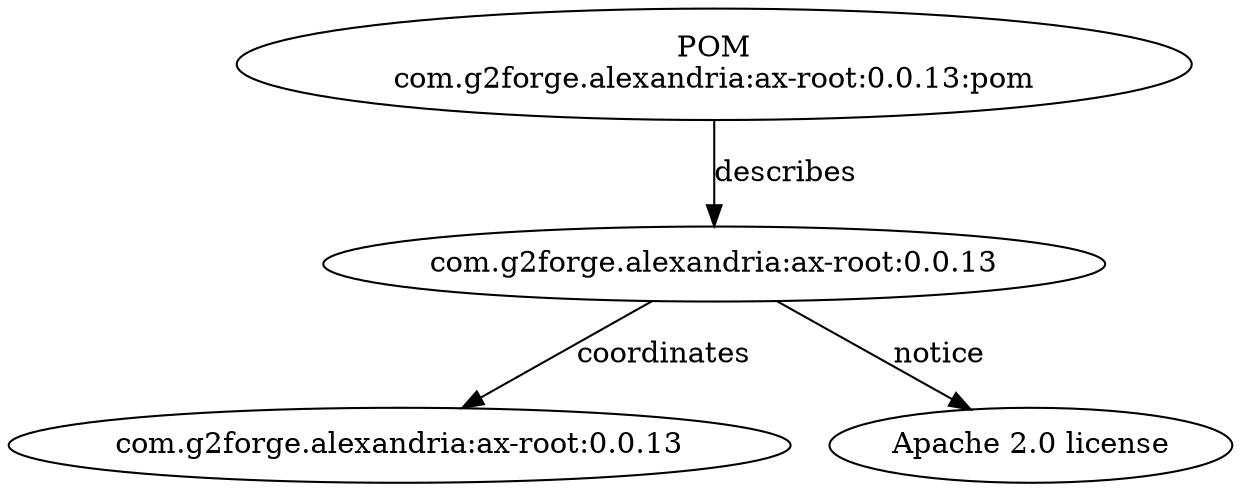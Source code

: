 digraph reassert {
	com_g2forge_alexandria_ax_root_0_0_13_artifact [label="com.g2forge.alexandria:ax-root:0.0.13"];
	com_g2forge_alexandria_ax_root_0_0_13 [label="com.g2forge.alexandria:ax-root:0.0.13"];
	com_g2forge_alexandria_ax_root_0_0_13_pom_pom [label="POM\ncom.g2forge.alexandria:ax-root:0.0.13:pom"];
	Apache_2_0 [label="Apache 2.0 license"];
	com_g2forge_alexandria_ax_root_0_0_13_artifact -> com_g2forge_alexandria_ax_root_0_0_13 [label="coordinates"];
	com_g2forge_alexandria_ax_root_0_0_13_pom_pom -> com_g2forge_alexandria_ax_root_0_0_13_artifact [label="describes"];
	com_g2forge_alexandria_ax_root_0_0_13_artifact -> Apache_2_0 [label="notice"];
}